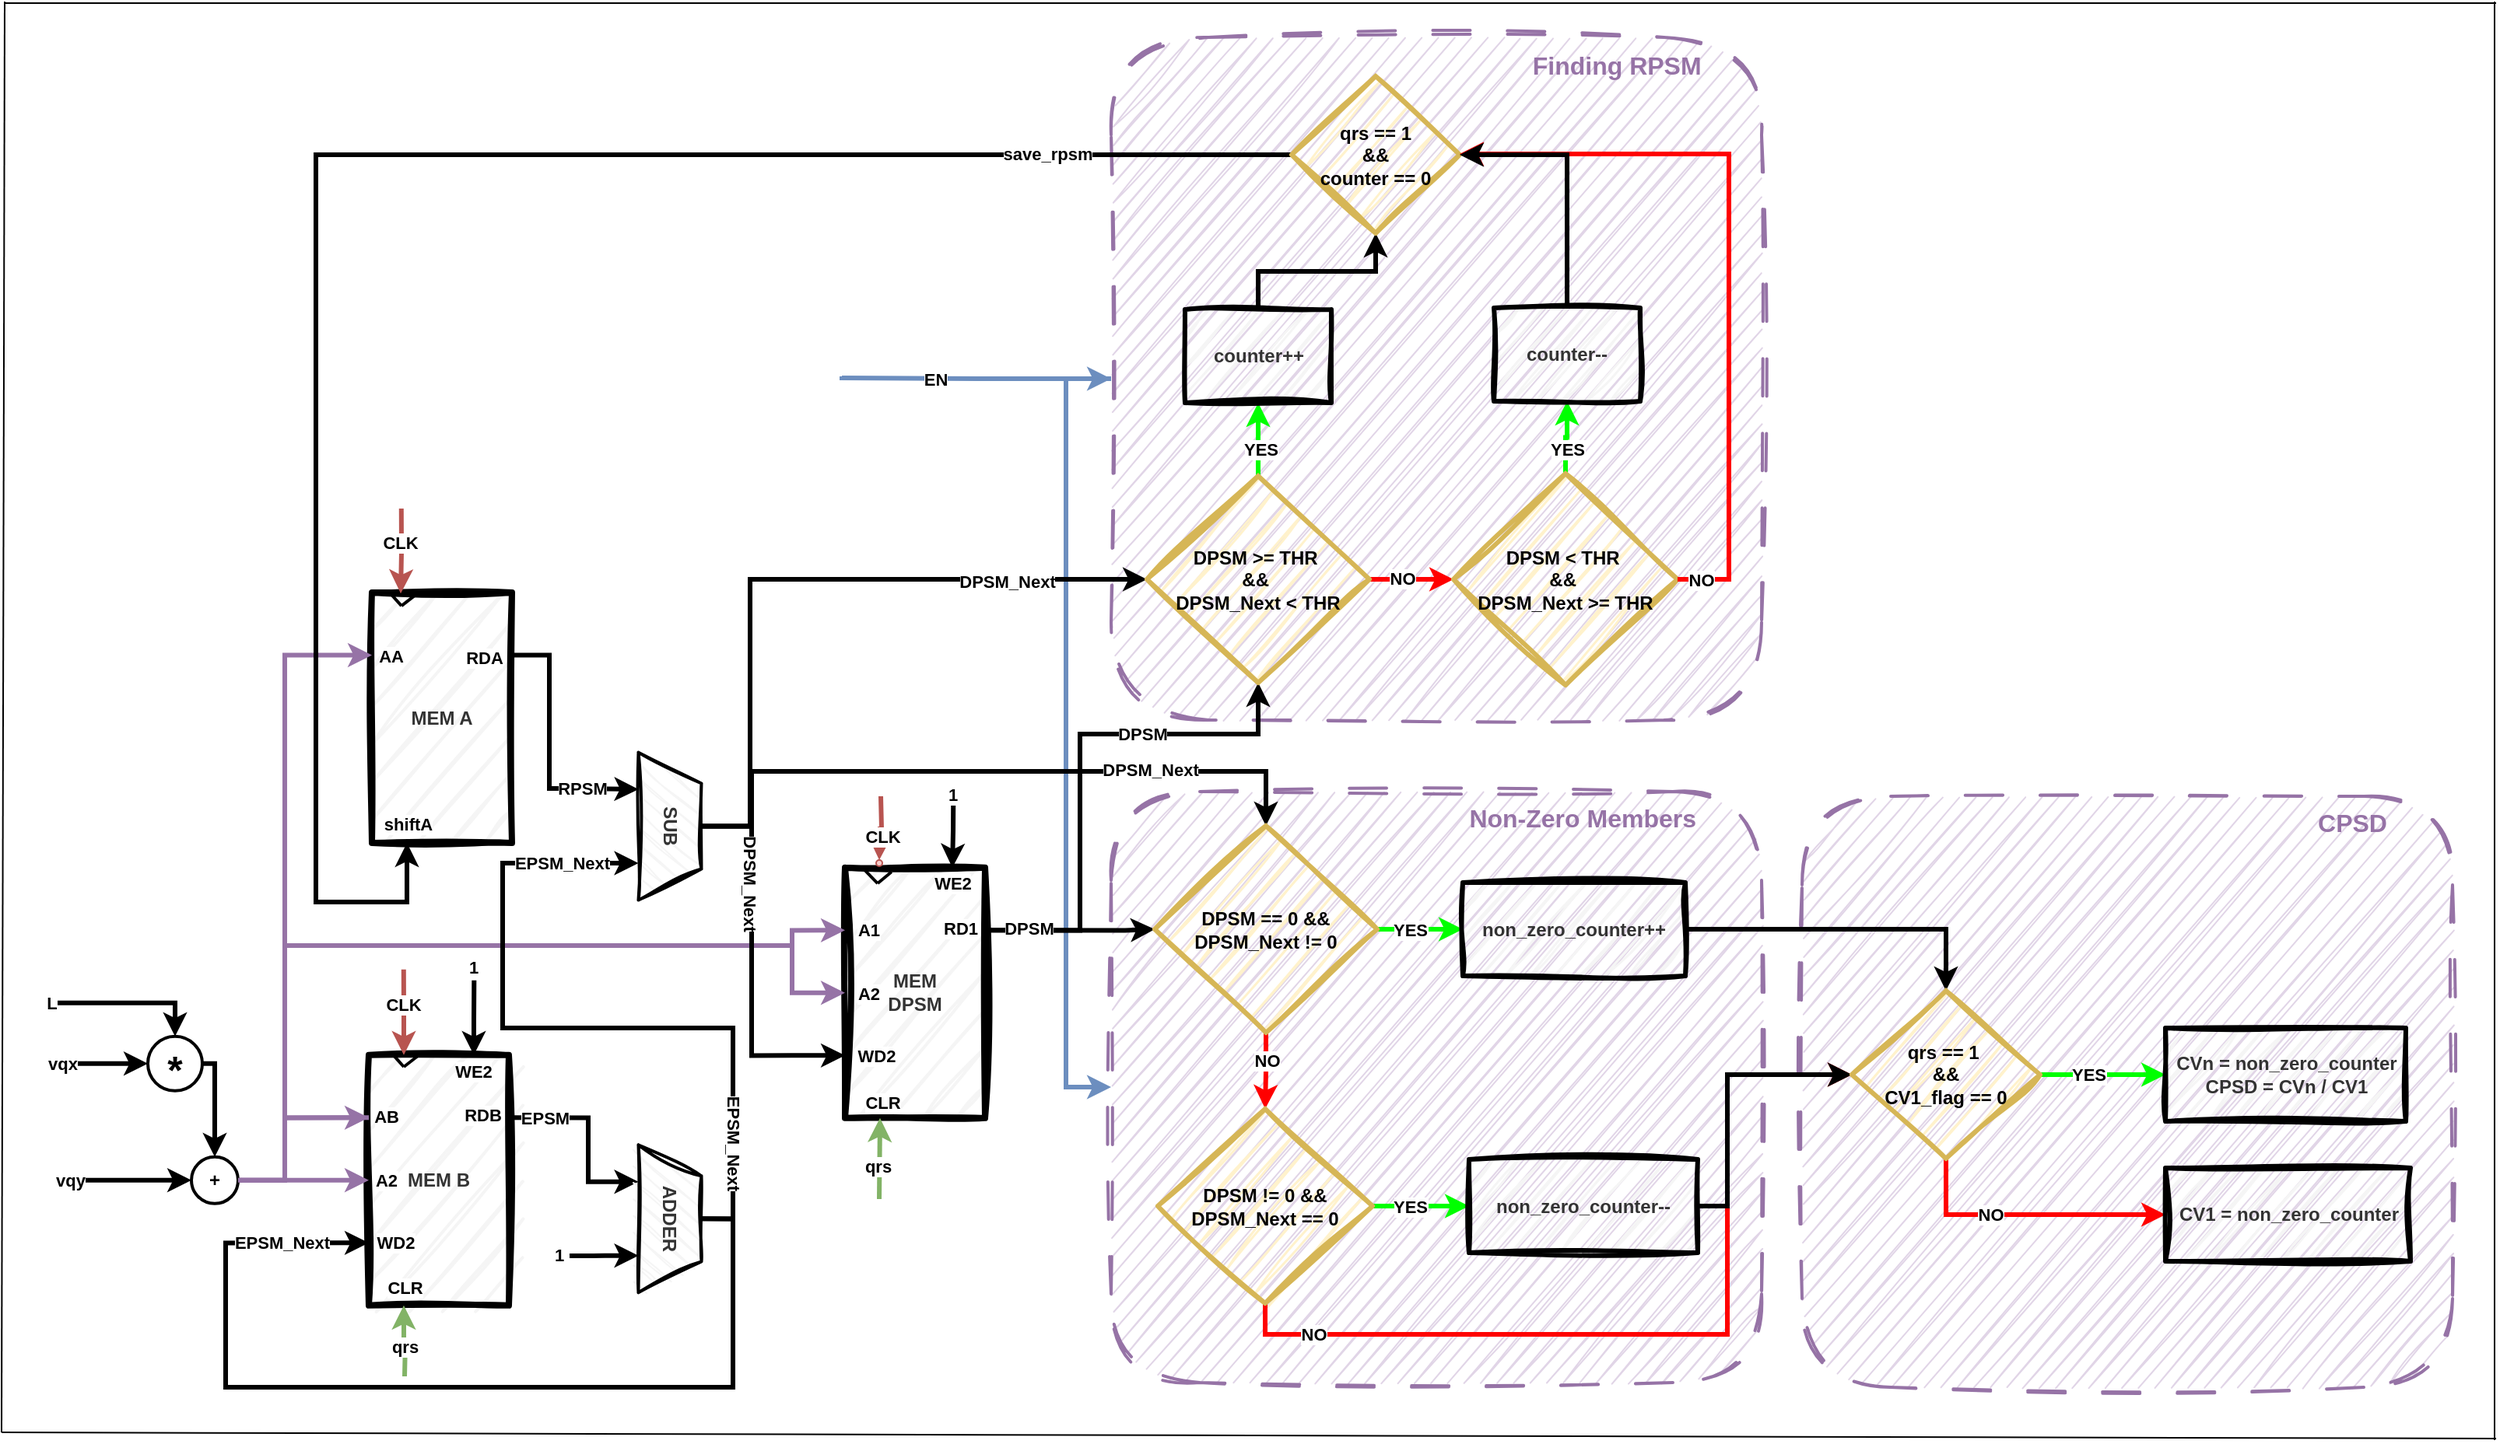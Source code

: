 <mxfile version="26.1.1">
  <diagram name="Page-1" id="HUgJUxmIHuhw8lg45Epz">
    <mxGraphModel dx="1500" dy="1623" grid="1" gridSize="1" guides="1" tooltips="1" connect="1" arrows="1" fold="1" page="1" pageScale="1" pageWidth="1169" pageHeight="827" math="0" shadow="0">
      <root>
        <mxCell id="0" />
        <mxCell id="1" parent="0" />
        <mxCell id="u_ieO7Wg_MX47zzqjNyd-105" value="&lt;b&gt;MEM&lt;/b&gt;&lt;div&gt;&lt;b&gt;DPSM&lt;/b&gt;&lt;/div&gt;" style="rounded=0;whiteSpace=wrap;html=1;fillColor=#f5f5f5;fontColor=#333333;strokeColor=#000000;sketch=1;curveFitting=1;jiggle=2;strokeWidth=4;" parent="1" vertex="1">
          <mxGeometry x="575" y="-221.09" width="90" height="161" as="geometry" />
        </mxCell>
        <mxCell id="fypPTlqZ2A_tWLVhOAhW-58" style="edgeStyle=orthogonalEdgeStyle;rounded=0;orthogonalLoop=1;jettySize=auto;html=1;exitX=0;exitY=0.5;exitDx=0;exitDy=0;entryX=0;entryY=0.5;entryDx=0;entryDy=0;fillColor=#dae8fc;strokeColor=#6c8ebf;strokeWidth=3;" parent="1" source="fypPTlqZ2A_tWLVhOAhW-51" target="fypPTlqZ2A_tWLVhOAhW-38" edge="1">
          <mxGeometry relative="1" as="geometry">
            <Array as="points">
              <mxPoint x="717" y="-535" />
              <mxPoint x="717" y="-80" />
            </Array>
          </mxGeometry>
        </mxCell>
        <mxCell id="fypPTlqZ2A_tWLVhOAhW-59" style="edgeStyle=orthogonalEdgeStyle;rounded=0;orthogonalLoop=1;jettySize=auto;html=1;exitX=0;exitY=0.5;exitDx=0;exitDy=0;strokeWidth=3;fillColor=#dae8fc;strokeColor=#6c8ebf;endArrow=none;startFill=1;startArrow=classic;" parent="1" source="fypPTlqZ2A_tWLVhOAhW-51" edge="1">
          <mxGeometry relative="1" as="geometry">
            <mxPoint x="573" y="-537" as="targetPoint" />
            <Array as="points">
              <mxPoint x="660" y="-535" />
              <mxPoint x="573" y="-536" />
            </Array>
          </mxGeometry>
        </mxCell>
        <mxCell id="fypPTlqZ2A_tWLVhOAhW-60" value="&lt;b&gt;EN&lt;/b&gt;" style="edgeLabel;html=1;align=center;verticalAlign=middle;resizable=0;points=[];" parent="fypPTlqZ2A_tWLVhOAhW-59" vertex="1" connectable="0">
          <mxGeometry x="0.297" relative="1" as="geometry">
            <mxPoint as="offset" />
          </mxGeometry>
        </mxCell>
        <mxCell id="fypPTlqZ2A_tWLVhOAhW-51" value="&lt;b&gt;&lt;font style=&quot;color: rgb(150, 115, 166);&quot;&gt;&lt;font style=&quot;font-size: 16px;&quot;&gt;Finding RPSM&lt;/font&gt;&amp;nbsp; &amp;nbsp; &amp;nbsp; &amp;nbsp; &amp;nbsp; &amp;nbsp;&lt;/font&gt;&lt;/b&gt;&lt;div&gt;&lt;b&gt;&lt;font style=&quot;color: rgb(150, 115, 166);&quot;&gt;&lt;br&gt;&lt;/font&gt;&lt;/b&gt;&lt;/div&gt;&lt;div&gt;&lt;b&gt;&lt;font style=&quot;color: rgb(150, 115, 166);&quot;&gt;&lt;br&gt;&lt;/font&gt;&lt;/b&gt;&lt;/div&gt;&lt;div&gt;&lt;b&gt;&lt;font style=&quot;color: rgb(150, 115, 166);&quot;&gt;&lt;br&gt;&lt;/font&gt;&lt;/b&gt;&lt;/div&gt;&lt;div&gt;&lt;b&gt;&lt;font style=&quot;color: rgb(150, 115, 166);&quot;&gt;&lt;br&gt;&lt;/font&gt;&lt;/b&gt;&lt;/div&gt;&lt;div&gt;&lt;b&gt;&lt;font style=&quot;color: rgb(150, 115, 166);&quot;&gt;&lt;br&gt;&lt;/font&gt;&lt;/b&gt;&lt;/div&gt;&lt;div&gt;&lt;b&gt;&lt;font style=&quot;color: rgb(150, 115, 166);&quot;&gt;&lt;br&gt;&lt;/font&gt;&lt;/b&gt;&lt;/div&gt;&lt;div&gt;&lt;b&gt;&lt;font style=&quot;color: rgb(150, 115, 166);&quot;&gt;&lt;br&gt;&lt;/font&gt;&lt;/b&gt;&lt;/div&gt;&lt;div&gt;&lt;b&gt;&lt;font style=&quot;color: rgb(150, 115, 166);&quot;&gt;&lt;br&gt;&lt;/font&gt;&lt;/b&gt;&lt;/div&gt;&lt;div&gt;&lt;b&gt;&lt;font style=&quot;color: rgb(150, 115, 166);&quot;&gt;&lt;br&gt;&lt;/font&gt;&lt;/b&gt;&lt;/div&gt;&lt;div&gt;&lt;b&gt;&lt;font style=&quot;color: rgb(150, 115, 166);&quot;&gt;&lt;br&gt;&lt;/font&gt;&lt;/b&gt;&lt;/div&gt;&lt;div&gt;&lt;b&gt;&lt;font style=&quot;color: rgb(150, 115, 166);&quot;&gt;&lt;br&gt;&lt;/font&gt;&lt;/b&gt;&lt;/div&gt;&lt;div&gt;&lt;b&gt;&lt;font style=&quot;color: rgb(150, 115, 166);&quot;&gt;&lt;br&gt;&lt;/font&gt;&lt;/b&gt;&lt;/div&gt;&lt;div&gt;&lt;b&gt;&lt;font style=&quot;color: rgb(150, 115, 166);&quot;&gt;&lt;br&gt;&lt;/font&gt;&lt;/b&gt;&lt;/div&gt;&lt;div&gt;&lt;b&gt;&lt;font style=&quot;color: rgb(150, 115, 166);&quot;&gt;&lt;br&gt;&lt;/font&gt;&lt;/b&gt;&lt;/div&gt;&lt;div&gt;&lt;b&gt;&lt;font style=&quot;color: rgb(150, 115, 166);&quot;&gt;&lt;br&gt;&lt;/font&gt;&lt;/b&gt;&lt;/div&gt;&lt;div&gt;&lt;b&gt;&lt;font style=&quot;color: rgb(150, 115, 166);&quot;&gt;&lt;br&gt;&lt;/font&gt;&lt;/b&gt;&lt;/div&gt;&lt;div&gt;&lt;b&gt;&lt;font style=&quot;color: rgb(150, 115, 166);&quot;&gt;&lt;br&gt;&lt;/font&gt;&lt;/b&gt;&lt;/div&gt;&lt;div&gt;&lt;b&gt;&lt;font style=&quot;color: rgb(150, 115, 166);&quot;&gt;&lt;br&gt;&lt;/font&gt;&lt;/b&gt;&lt;/div&gt;&lt;div&gt;&lt;b&gt;&lt;font style=&quot;color: rgb(150, 115, 166);&quot;&gt;&lt;br&gt;&lt;/font&gt;&lt;/b&gt;&lt;/div&gt;&lt;div&gt;&lt;b&gt;&lt;font style=&quot;color: rgb(150, 115, 166);&quot;&gt;&lt;br&gt;&lt;/font&gt;&lt;/b&gt;&lt;/div&gt;&lt;div&gt;&lt;b&gt;&lt;font style=&quot;color: rgb(150, 115, 166);&quot;&gt;&lt;br&gt;&lt;/font&gt;&lt;/b&gt;&lt;/div&gt;&lt;div&gt;&lt;b&gt;&lt;font style=&quot;color: rgb(150, 115, 166);&quot;&gt;&lt;br&gt;&lt;/font&gt;&lt;/b&gt;&lt;/div&gt;&lt;div&gt;&lt;b&gt;&lt;font style=&quot;color: rgb(150, 115, 166);&quot;&gt;&lt;br&gt;&lt;/font&gt;&lt;/b&gt;&lt;/div&gt;&lt;div&gt;&lt;b&gt;&lt;font style=&quot;color: rgb(150, 115, 166);&quot;&gt;&lt;br&gt;&lt;/font&gt;&lt;/b&gt;&lt;/div&gt;&lt;div&gt;&lt;b&gt;&lt;font style=&quot;color: rgb(150, 115, 166);&quot;&gt;&lt;br&gt;&lt;/font&gt;&lt;/b&gt;&lt;/div&gt;&lt;div&gt;&lt;b&gt;&lt;font style=&quot;color: rgb(150, 115, 166);&quot;&gt;&lt;br&gt;&lt;/font&gt;&lt;/b&gt;&lt;/div&gt;&lt;div&gt;&lt;b&gt;&lt;font style=&quot;color: rgb(150, 115, 166);&quot;&gt;&lt;br&gt;&lt;/font&gt;&lt;/b&gt;&lt;/div&gt;&lt;div&gt;&lt;b&gt;&lt;br&gt;&lt;/b&gt;&lt;/div&gt;" style="rounded=1;whiteSpace=wrap;html=1;fillColor=#e1d5e7;strokeColor=#9673a6;dashed=1;dashPattern=12 12;sketch=1;curveFitting=1;jiggle=2;strokeWidth=2;align=right;" parent="1" vertex="1">
          <mxGeometry x="746" y="-755" width="418" height="439" as="geometry" />
        </mxCell>
        <mxCell id="fypPTlqZ2A_tWLVhOAhW-38" value="&lt;b&gt;&lt;font style=&quot;font-size: 16px; color: rgb(150, 115, 166);&quot;&gt;Non-Zero Members&amp;nbsp; &amp;nbsp; &amp;nbsp; &amp;nbsp; &amp;nbsp;&lt;/font&gt;&lt;/b&gt;&lt;div&gt;&lt;b&gt;&lt;font style=&quot;font-size: 16px; color: rgb(150, 115, 166);&quot;&gt;&lt;br&gt;&lt;/font&gt;&lt;/b&gt;&lt;/div&gt;&lt;div&gt;&lt;b&gt;&lt;font style=&quot;font-size: 16px; color: rgb(150, 115, 166);&quot;&gt;&lt;br&gt;&lt;/font&gt;&lt;/b&gt;&lt;/div&gt;&lt;div&gt;&lt;b&gt;&lt;font style=&quot;font-size: 16px; color: rgb(150, 115, 166);&quot;&gt;&lt;br&gt;&lt;/font&gt;&lt;/b&gt;&lt;/div&gt;&lt;div&gt;&lt;b&gt;&lt;font style=&quot;font-size: 16px; color: rgb(150, 115, 166);&quot;&gt;&lt;br&gt;&lt;/font&gt;&lt;/b&gt;&lt;/div&gt;&lt;div&gt;&lt;b&gt;&lt;font style=&quot;font-size: 16px; color: rgb(150, 115, 166);&quot;&gt;&lt;br&gt;&lt;/font&gt;&lt;/b&gt;&lt;/div&gt;&lt;div&gt;&lt;b&gt;&lt;font style=&quot;font-size: 16px; color: rgb(150, 115, 166);&quot;&gt;&lt;br&gt;&lt;/font&gt;&lt;/b&gt;&lt;/div&gt;&lt;div&gt;&lt;b&gt;&lt;font style=&quot;font-size: 16px; color: rgb(150, 115, 166);&quot;&gt;&lt;br&gt;&lt;/font&gt;&lt;/b&gt;&lt;/div&gt;&lt;div&gt;&lt;b&gt;&lt;font style=&quot;font-size: 16px; color: rgb(150, 115, 166);&quot;&gt;&lt;br&gt;&lt;/font&gt;&lt;/b&gt;&lt;/div&gt;&lt;div&gt;&lt;b&gt;&lt;font style=&quot;font-size: 16px; color: rgb(150, 115, 166);&quot;&gt;&lt;br&gt;&lt;/font&gt;&lt;/b&gt;&lt;/div&gt;&lt;div&gt;&lt;b&gt;&lt;font style=&quot;font-size: 16px; color: rgb(150, 115, 166);&quot;&gt;&lt;br&gt;&lt;/font&gt;&lt;/b&gt;&lt;/div&gt;&lt;div&gt;&lt;b&gt;&lt;font style=&quot;font-size: 16px; color: rgb(150, 115, 166);&quot;&gt;&lt;br&gt;&lt;/font&gt;&lt;/b&gt;&lt;/div&gt;&lt;div&gt;&lt;b&gt;&lt;font style=&quot;font-size: 16px; color: rgb(150, 115, 166);&quot;&gt;&lt;br&gt;&lt;/font&gt;&lt;/b&gt;&lt;/div&gt;&lt;div&gt;&lt;b&gt;&lt;font style=&quot;font-size: 16px; color: rgb(150, 115, 166);&quot;&gt;&lt;br&gt;&lt;/font&gt;&lt;/b&gt;&lt;/div&gt;&lt;div&gt;&lt;b&gt;&lt;font style=&quot;font-size: 16px; color: rgb(150, 115, 166);&quot;&gt;&lt;br&gt;&lt;/font&gt;&lt;/b&gt;&lt;/div&gt;&lt;div&gt;&lt;b&gt;&lt;font style=&quot;font-size: 16px; color: rgb(150, 115, 166);&quot;&gt;&lt;br&gt;&lt;/font&gt;&lt;/b&gt;&lt;/div&gt;&lt;div&gt;&lt;b&gt;&lt;font style=&quot;font-size: 16px; color: rgb(150, 115, 166);&quot;&gt;&lt;br&gt;&lt;/font&gt;&lt;/b&gt;&lt;/div&gt;&lt;div&gt;&lt;b&gt;&lt;font style=&quot;font-size: 16px; color: rgb(150, 115, 166);&quot;&gt;&lt;br&gt;&lt;/font&gt;&lt;/b&gt;&lt;/div&gt;&lt;div&gt;&lt;b&gt;&lt;font style=&quot;font-size: 16px; color: rgb(150, 115, 166);&quot;&gt;&lt;br&gt;&lt;/font&gt;&lt;/b&gt;&lt;/div&gt;" style="rounded=1;whiteSpace=wrap;html=1;fillColor=#e1d5e7;strokeColor=#9673a6;dashed=1;dashPattern=12 12;sketch=1;curveFitting=1;jiggle=2;strokeWidth=2;align=right;" parent="1" vertex="1">
          <mxGeometry x="746" y="-270" width="418" height="380" as="geometry" />
        </mxCell>
        <mxCell id="fypPTlqZ2A_tWLVhOAhW-39" value="&lt;font style=&quot;font-size: 16px; color: rgb(150, 115, 166);&quot;&gt;&lt;b&gt;CPSD&amp;nbsp; &amp;nbsp; &amp;nbsp; &amp;nbsp; &amp;nbsp;&lt;/b&gt;&lt;/font&gt;&lt;div&gt;&lt;font style=&quot;font-size: 16px; color: rgb(150, 115, 166);&quot;&gt;&lt;b&gt;&lt;br&gt;&lt;/b&gt;&lt;/font&gt;&lt;/div&gt;&lt;div&gt;&lt;font style=&quot;font-size: 16px; color: rgb(150, 115, 166);&quot;&gt;&lt;b&gt;&lt;br&gt;&lt;/b&gt;&lt;/font&gt;&lt;/div&gt;&lt;div&gt;&lt;font style=&quot;font-size: 16px; color: rgb(150, 115, 166);&quot;&gt;&lt;b&gt;&lt;br&gt;&lt;/b&gt;&lt;/font&gt;&lt;/div&gt;&lt;div&gt;&lt;font style=&quot;font-size: 16px; color: rgb(150, 115, 166);&quot;&gt;&lt;b&gt;&lt;br&gt;&lt;/b&gt;&lt;/font&gt;&lt;/div&gt;&lt;div&gt;&lt;font style=&quot;font-size: 16px; color: rgb(150, 115, 166);&quot;&gt;&lt;b&gt;&lt;br&gt;&lt;/b&gt;&lt;/font&gt;&lt;/div&gt;&lt;div&gt;&lt;font style=&quot;font-size: 16px; color: rgb(150, 115, 166);&quot;&gt;&lt;b&gt;&lt;br&gt;&lt;/b&gt;&lt;/font&gt;&lt;/div&gt;&lt;div&gt;&lt;font style=&quot;font-size: 16px; color: rgb(150, 115, 166);&quot;&gt;&lt;b&gt;&lt;br&gt;&lt;/b&gt;&lt;/font&gt;&lt;/div&gt;&lt;div&gt;&lt;font style=&quot;font-size: 16px; color: rgb(150, 115, 166);&quot;&gt;&lt;b&gt;&lt;br&gt;&lt;/b&gt;&lt;/font&gt;&lt;/div&gt;&lt;div&gt;&lt;font style=&quot;font-size: 16px; color: rgb(150, 115, 166);&quot;&gt;&lt;b&gt;&lt;br&gt;&lt;/b&gt;&lt;/font&gt;&lt;/div&gt;&lt;div&gt;&lt;font style=&quot;font-size: 16px; color: rgb(150, 115, 166);&quot;&gt;&lt;b&gt;&lt;br&gt;&lt;/b&gt;&lt;/font&gt;&lt;/div&gt;&lt;div&gt;&lt;font style=&quot;font-size: 16px; color: rgb(150, 115, 166);&quot;&gt;&lt;b&gt;&lt;br&gt;&lt;/b&gt;&lt;/font&gt;&lt;/div&gt;&lt;div&gt;&lt;font style=&quot;font-size: 16px; color: rgb(150, 115, 166);&quot;&gt;&lt;b&gt;&lt;br&gt;&lt;/b&gt;&lt;/font&gt;&lt;/div&gt;&lt;div&gt;&lt;font style=&quot;font-size: 16px; color: rgb(150, 115, 166);&quot;&gt;&lt;b&gt;&lt;br&gt;&lt;/b&gt;&lt;/font&gt;&lt;/div&gt;&lt;div&gt;&lt;font style=&quot;font-size: 16px; color: rgb(150, 115, 166);&quot;&gt;&lt;b&gt;&lt;br&gt;&lt;/b&gt;&lt;/font&gt;&lt;/div&gt;&lt;div&gt;&lt;font style=&quot;font-size: 16px; color: rgb(150, 115, 166);&quot;&gt;&lt;b&gt;&lt;br&gt;&lt;/b&gt;&lt;/font&gt;&lt;/div&gt;&lt;div&gt;&lt;font style=&quot;font-size: 16px; color: rgb(150, 115, 166);&quot;&gt;&lt;b&gt;&lt;br&gt;&lt;/b&gt;&lt;/font&gt;&lt;/div&gt;&lt;div&gt;&lt;font style=&quot;font-size: 16px; color: rgb(150, 115, 166);&quot;&gt;&lt;b&gt;&lt;br&gt;&lt;/b&gt;&lt;/font&gt;&lt;/div&gt;&lt;div&gt;&lt;font style=&quot;font-size: 16px; color: rgb(150, 115, 166);&quot;&gt;&lt;b&gt;&lt;br&gt;&lt;/b&gt;&lt;/font&gt;&lt;/div&gt;" style="rounded=1;whiteSpace=wrap;html=1;fillColor=#e1d5e7;strokeColor=#9673a6;dashed=1;dashPattern=12 12;sketch=1;curveFitting=1;jiggle=2;strokeWidth=2;align=right;" parent="1" vertex="1">
          <mxGeometry x="1190" y="-267" width="418" height="380" as="geometry" />
        </mxCell>
        <mxCell id="fypPTlqZ2A_tWLVhOAhW-63" style="edgeStyle=orthogonalEdgeStyle;rounded=0;orthogonalLoop=1;jettySize=auto;html=1;exitX=1;exitY=0.25;exitDx=0;exitDy=0;entryX=0.5;entryY=1;entryDx=0;entryDy=0;strokeWidth=3;" parent="1" source="u_ieO7Wg_MX47zzqjNyd-105" target="fypPTlqZ2A_tWLVhOAhW-40" edge="1">
          <mxGeometry relative="1" as="geometry">
            <Array as="points">
              <mxPoint x="726" y="-181" />
              <mxPoint x="726" y="-307" />
              <mxPoint x="841" y="-307" />
            </Array>
          </mxGeometry>
        </mxCell>
        <mxCell id="fypPTlqZ2A_tWLVhOAhW-64" value="&lt;b&gt;DPSM&lt;/b&gt;" style="edgeLabel;html=1;align=center;verticalAlign=middle;resizable=0;points=[];" parent="fypPTlqZ2A_tWLVhOAhW-63" vertex="1" connectable="0">
          <mxGeometry x="0.356" relative="1" as="geometry">
            <mxPoint as="offset" />
          </mxGeometry>
        </mxCell>
        <mxCell id="fypPTlqZ2A_tWLVhOAhW-65" style="edgeStyle=orthogonalEdgeStyle;rounded=0;orthogonalLoop=1;jettySize=auto;html=1;exitX=0.25;exitY=1;exitDx=0;exitDy=0;fillColor=#d5e8d4;strokeColor=#82b366;strokeWidth=3;endArrow=none;startFill=1;startArrow=classic;" parent="1" source="u_ieO7Wg_MX47zzqjNyd-105" edge="1">
          <mxGeometry relative="1" as="geometry">
            <mxPoint x="597" y="-8" as="targetPoint" />
          </mxGeometry>
        </mxCell>
        <mxCell id="fypPTlqZ2A_tWLVhOAhW-66" value="&lt;b&gt;qrs&lt;/b&gt;" style="edgeLabel;html=1;align=center;verticalAlign=middle;resizable=0;points=[];" parent="fypPTlqZ2A_tWLVhOAhW-65" vertex="1" connectable="0">
          <mxGeometry x="0.198" y="-1" relative="1" as="geometry">
            <mxPoint as="offset" />
          </mxGeometry>
        </mxCell>
        <mxCell id="fypPTlqZ2A_tWLVhOAhW-67" value="&lt;b&gt;CLR&lt;/b&gt;" style="edgeLabel;html=1;align=center;verticalAlign=middle;resizable=0;points=[];" parent="fypPTlqZ2A_tWLVhOAhW-65" vertex="1" connectable="0">
          <mxGeometry x="-0.293" y="1" relative="1" as="geometry">
            <mxPoint y="-29" as="offset" />
          </mxGeometry>
        </mxCell>
        <mxCell id="u_ieO7Wg_MX47zzqjNyd-71" value="&lt;b&gt;MEM A&lt;/b&gt;" style="rounded=0;whiteSpace=wrap;html=1;fillColor=#f5f5f5;fontColor=#333333;strokeColor=#000000;sketch=1;curveFitting=1;jiggle=2;strokeWidth=4;" parent="1" vertex="1">
          <mxGeometry x="271.0" y="-398" width="90" height="161" as="geometry" />
        </mxCell>
        <mxCell id="u_ieO7Wg_MX47zzqjNyd-120" style="edgeStyle=orthogonalEdgeStyle;rounded=0;orthogonalLoop=1;jettySize=auto;html=1;exitX=1;exitY=0.25;exitDx=0;exitDy=0;strokeWidth=3;entryX=0;entryY=0.5;entryDx=0;entryDy=0;" parent="1" source="u_ieO7Wg_MX47zzqjNyd-105" target="fypPTlqZ2A_tWLVhOAhW-7" edge="1">
          <mxGeometry relative="1" as="geometry">
            <mxPoint x="755" y="-130.59" as="targetPoint" />
            <Array as="points">
              <mxPoint x="755" y="-181.09" />
            </Array>
          </mxGeometry>
        </mxCell>
        <mxCell id="u_ieO7Wg_MX47zzqjNyd-121" value="&lt;b&gt;RD1&lt;/b&gt;" style="edgeLabel;html=1;align=center;verticalAlign=middle;resizable=0;points=[];" parent="u_ieO7Wg_MX47zzqjNyd-120" vertex="1" connectable="0">
          <mxGeometry x="-0.309" y="2" relative="1" as="geometry">
            <mxPoint x="-54" y="1" as="offset" />
          </mxGeometry>
        </mxCell>
        <mxCell id="fypPTlqZ2A_tWLVhOAhW-8" value="&lt;b&gt;DPSM&lt;/b&gt;" style="edgeLabel;html=1;align=center;verticalAlign=middle;resizable=0;points=[];" parent="u_ieO7Wg_MX47zzqjNyd-120" vertex="1" connectable="0">
          <mxGeometry x="-0.544" relative="1" as="geometry">
            <mxPoint x="3" y="-1" as="offset" />
          </mxGeometry>
        </mxCell>
        <mxCell id="u_ieO7Wg_MX47zzqjNyd-38" value="&lt;b&gt;MEM B&lt;/b&gt;" style="rounded=0;whiteSpace=wrap;html=1;fillColor=#f5f5f5;fontColor=#333333;strokeColor=#000000;sketch=1;curveFitting=1;jiggle=2;strokeWidth=4;" parent="1" vertex="1">
          <mxGeometry x="268.99" y="-100.59" width="90" height="161" as="geometry" />
        </mxCell>
        <mxCell id="u_ieO7Wg_MX47zzqjNyd-39" style="edgeStyle=orthogonalEdgeStyle;rounded=0;orthogonalLoop=1;jettySize=auto;html=1;strokeWidth=3;endArrow=none;startFill=1;startArrow=classic;exitX=0.25;exitY=1;exitDx=0;exitDy=0;fillColor=#d5e8d4;strokeColor=#82b366;" parent="1" source="u_ieO7Wg_MX47zzqjNyd-38" edge="1">
          <mxGeometry relative="1" as="geometry">
            <mxPoint x="292" y="106" as="targetPoint" />
            <mxPoint x="293" y="75.91" as="sourcePoint" />
          </mxGeometry>
        </mxCell>
        <mxCell id="u_ieO7Wg_MX47zzqjNyd-40" value="&lt;b&gt;CLR&lt;/b&gt;" style="edgeLabel;html=1;align=center;verticalAlign=middle;resizable=0;points=[];" parent="u_ieO7Wg_MX47zzqjNyd-39" vertex="1" connectable="0">
          <mxGeometry x="0.508" y="1" relative="1" as="geometry">
            <mxPoint x="-2" y="-46" as="offset" />
          </mxGeometry>
        </mxCell>
        <mxCell id="fypPTlqZ2A_tWLVhOAhW-3" value="&lt;b&gt;qrs&lt;/b&gt;" style="edgeLabel;html=1;align=center;verticalAlign=middle;resizable=0;points=[];" parent="u_ieO7Wg_MX47zzqjNyd-39" vertex="1" connectable="0">
          <mxGeometry x="0.376" relative="1" as="geometry">
            <mxPoint x="-1" y="-5" as="offset" />
          </mxGeometry>
        </mxCell>
        <mxCell id="u_ieO7Wg_MX47zzqjNyd-41" style="edgeStyle=orthogonalEdgeStyle;rounded=0;orthogonalLoop=1;jettySize=auto;html=1;exitX=0;exitY=0.5;exitDx=0;exitDy=0;strokeWidth=3;endArrow=none;startFill=1;startArrow=classic;fillColor=#e1d5e7;strokeColor=#9673a6;" parent="1" source="u_ieO7Wg_MX47zzqjNyd-38" edge="1">
          <mxGeometry relative="1" as="geometry">
            <mxPoint x="213.99" y="-60.59" as="targetPoint" />
            <Array as="points">
              <mxPoint x="215" y="-20.09" />
              <mxPoint x="215" y="-61.09" />
            </Array>
          </mxGeometry>
        </mxCell>
        <mxCell id="u_ieO7Wg_MX47zzqjNyd-42" value="&lt;b&gt;A2&lt;/b&gt;" style="edgeLabel;html=1;align=center;verticalAlign=middle;resizable=0;points=[];" parent="u_ieO7Wg_MX47zzqjNyd-41" vertex="1" connectable="0">
          <mxGeometry x="0.283" relative="1" as="geometry">
            <mxPoint x="65" y="7" as="offset" />
          </mxGeometry>
        </mxCell>
        <mxCell id="u_ieO7Wg_MX47zzqjNyd-43" style="edgeStyle=orthogonalEdgeStyle;rounded=0;orthogonalLoop=1;jettySize=auto;html=1;exitX=0.25;exitY=0;exitDx=0;exitDy=0;strokeWidth=3;endArrow=none;startFill=1;startArrow=classic;fillColor=#f8cecc;strokeColor=#b85450;" parent="1" source="u_ieO7Wg_MX47zzqjNyd-38" edge="1">
          <mxGeometry relative="1" as="geometry">
            <mxPoint x="291.39" y="-155.59" as="targetPoint" />
          </mxGeometry>
        </mxCell>
        <mxCell id="u_ieO7Wg_MX47zzqjNyd-44" value="&lt;b&gt;CLK&lt;/b&gt;" style="edgeLabel;html=1;align=center;verticalAlign=middle;resizable=0;points=[];" parent="u_ieO7Wg_MX47zzqjNyd-43" vertex="1" connectable="0">
          <mxGeometry x="0.414" y="1" relative="1" as="geometry">
            <mxPoint y="6" as="offset" />
          </mxGeometry>
        </mxCell>
        <mxCell id="u_ieO7Wg_MX47zzqjNyd-45" style="edgeStyle=orthogonalEdgeStyle;rounded=0;orthogonalLoop=1;jettySize=auto;html=1;exitX=0.75;exitY=0;exitDx=0;exitDy=0;strokeWidth=3;endArrow=none;startFill=1;startArrow=classic;" parent="1" source="u_ieO7Wg_MX47zzqjNyd-38" edge="1">
          <mxGeometry relative="1" as="geometry">
            <mxPoint x="336.657" y="-148.59" as="targetPoint" />
          </mxGeometry>
        </mxCell>
        <mxCell id="u_ieO7Wg_MX47zzqjNyd-46" value="&lt;b&gt;WE2&lt;/b&gt;" style="edgeLabel;html=1;align=center;verticalAlign=middle;resizable=0;points=[];" parent="u_ieO7Wg_MX47zzqjNyd-45" vertex="1" connectable="0">
          <mxGeometry x="0.262" y="1" relative="1" as="geometry">
            <mxPoint y="40" as="offset" />
          </mxGeometry>
        </mxCell>
        <mxCell id="u_ieO7Wg_MX47zzqjNyd-47" value="&lt;b&gt;1&lt;/b&gt;" style="edgeLabel;html=1;align=center;verticalAlign=middle;resizable=0;points=[];" parent="u_ieO7Wg_MX47zzqjNyd-45" vertex="1" connectable="0">
          <mxGeometry x="0.503" relative="1" as="geometry">
            <mxPoint x="-1" y="-21" as="offset" />
          </mxGeometry>
        </mxCell>
        <mxCell id="u_ieO7Wg_MX47zzqjNyd-48" style="edgeStyle=orthogonalEdgeStyle;rounded=0;orthogonalLoop=1;jettySize=auto;html=1;exitX=1;exitY=0.25;exitDx=0;exitDy=0;strokeWidth=3;entryX=0.25;entryY=1;entryDx=0;entryDy=0;" parent="1" source="u_ieO7Wg_MX47zzqjNyd-38" target="u_ieO7Wg_MX47zzqjNyd-56" edge="1">
          <mxGeometry relative="1" as="geometry">
            <mxPoint x="404.99" y="-60.59" as="targetPoint" />
            <Array as="points">
              <mxPoint x="410" y="-60" />
              <mxPoint x="410" y="-19" />
            </Array>
          </mxGeometry>
        </mxCell>
        <mxCell id="u_ieO7Wg_MX47zzqjNyd-49" value="&lt;b&gt;RDB&lt;/b&gt;" style="edgeLabel;html=1;align=center;verticalAlign=middle;resizable=0;points=[];" parent="u_ieO7Wg_MX47zzqjNyd-48" vertex="1" connectable="0">
          <mxGeometry x="-0.326" y="1" relative="1" as="geometry">
            <mxPoint x="-59" y="-1" as="offset" />
          </mxGeometry>
        </mxCell>
        <mxCell id="fypPTlqZ2A_tWLVhOAhW-2" value="&lt;b&gt;EPSM&lt;/b&gt;" style="edgeLabel;html=1;align=center;verticalAlign=middle;resizable=0;points=[];" parent="u_ieO7Wg_MX47zzqjNyd-48" vertex="1" connectable="0">
          <mxGeometry x="-0.608" relative="1" as="geometry">
            <mxPoint x="-2" as="offset" />
          </mxGeometry>
        </mxCell>
        <mxCell id="u_ieO7Wg_MX47zzqjNyd-50" style="edgeStyle=orthogonalEdgeStyle;rounded=0;orthogonalLoop=1;jettySize=auto;html=1;exitX=0;exitY=0.25;exitDx=0;exitDy=0;strokeWidth=3;endArrow=none;startFill=1;startArrow=classic;entryX=1;entryY=0.5;entryDx=0;entryDy=0;fillColor=#e1d5e7;strokeColor=#9673a6;" parent="1" source="u_ieO7Wg_MX47zzqjNyd-38" target="u_ieO7Wg_MX47zzqjNyd-63" edge="1">
          <mxGeometry relative="1" as="geometry">
            <mxPoint x="149.99" y="-59.59" as="targetPoint" />
            <Array as="points">
              <mxPoint x="215" y="-60.09" />
              <mxPoint x="215" y="-20.09" />
            </Array>
          </mxGeometry>
        </mxCell>
        <mxCell id="u_ieO7Wg_MX47zzqjNyd-51" value="&lt;b&gt;AB&lt;/b&gt;" style="edgeLabel;html=1;align=center;verticalAlign=middle;resizable=0;points=[];" parent="u_ieO7Wg_MX47zzqjNyd-50" vertex="1" connectable="0">
          <mxGeometry x="0.157" y="-1" relative="1" as="geometry">
            <mxPoint x="66" y="-19" as="offset" />
          </mxGeometry>
        </mxCell>
        <mxCell id="u_ieO7Wg_MX47zzqjNyd-52" style="edgeStyle=orthogonalEdgeStyle;rounded=0;orthogonalLoop=1;jettySize=auto;html=1;exitX=0.75;exitY=1;exitDx=0;exitDy=0;strokeWidth=3;endArrow=none;endFill=1;startArrow=classic;startFill=1;" parent="1" source="u_ieO7Wg_MX47zzqjNyd-56" edge="1">
          <mxGeometry relative="1" as="geometry">
            <mxPoint x="397.99" y="28.55" as="targetPoint" />
          </mxGeometry>
        </mxCell>
        <mxCell id="u_ieO7Wg_MX47zzqjNyd-53" value="&lt;b&gt;1&lt;/b&gt;" style="edgeLabel;html=1;align=center;verticalAlign=middle;resizable=0;points=[];" parent="u_ieO7Wg_MX47zzqjNyd-52" vertex="1" connectable="0">
          <mxGeometry x="0.507" y="-2" relative="1" as="geometry">
            <mxPoint x="-18" y="1" as="offset" />
          </mxGeometry>
        </mxCell>
        <mxCell id="u_ieO7Wg_MX47zzqjNyd-56" value="&lt;b&gt;ADDER&lt;/b&gt;" style="shape=trapezoid;perimeter=trapezoidPerimeter;whiteSpace=wrap;html=1;fixedSize=1;rotation=90;strokeWidth=2;fillColor=#f5f5f5;fontColor=#333333;strokeColor=#000000;sketch=1;curveFitting=1;jiggle=2;" parent="1" vertex="1">
          <mxGeometry x="414.99" y="-15.59" width="95" height="40.5" as="geometry" />
        </mxCell>
        <mxCell id="u_ieO7Wg_MX47zzqjNyd-57" style="edgeStyle=orthogonalEdgeStyle;rounded=0;orthogonalLoop=1;jettySize=auto;html=1;exitX=0;exitY=0.5;exitDx=0;exitDy=0;strokeWidth=3;endArrow=none;startFill=1;startArrow=classic;" parent="1" source="u_ieO7Wg_MX47zzqjNyd-62" edge="1">
          <mxGeometry relative="1" as="geometry">
            <mxPoint x="65" y="-96.09" as="targetPoint" />
            <mxPoint x="115.0" y="-96.34" as="sourcePoint" />
            <Array as="points">
              <mxPoint x="65" y="-95.09" />
              <mxPoint x="65" y="-96.09" />
            </Array>
          </mxGeometry>
        </mxCell>
        <mxCell id="u_ieO7Wg_MX47zzqjNyd-58" value="&lt;b&gt;vqx&lt;/b&gt;" style="edgeLabel;html=1;align=center;verticalAlign=middle;resizable=0;points=[];" parent="u_ieO7Wg_MX47zzqjNyd-57" vertex="1" connectable="0">
          <mxGeometry x="0.615" y="-1" relative="1" as="geometry">
            <mxPoint x="-4" y="1" as="offset" />
          </mxGeometry>
        </mxCell>
        <mxCell id="u_ieO7Wg_MX47zzqjNyd-59" style="edgeStyle=orthogonalEdgeStyle;rounded=0;orthogonalLoop=1;jettySize=auto;html=1;exitX=0.5;exitY=0;exitDx=0;exitDy=0;strokeWidth=3;endArrow=none;startFill=1;startArrow=classic;" parent="1" source="u_ieO7Wg_MX47zzqjNyd-62" edge="1">
          <mxGeometry relative="1" as="geometry">
            <mxPoint x="65" y="-134.09" as="targetPoint" />
            <Array as="points">
              <mxPoint x="145" y="-134.09" />
              <mxPoint x="65" y="-134.09" />
            </Array>
          </mxGeometry>
        </mxCell>
        <mxCell id="u_ieO7Wg_MX47zzqjNyd-60" value="&lt;b&gt;L&lt;/b&gt;" style="edgeLabel;html=1;align=center;verticalAlign=middle;resizable=0;points=[];" parent="u_ieO7Wg_MX47zzqjNyd-59" vertex="1" connectable="0">
          <mxGeometry x="0.187" y="1" relative="1" as="geometry">
            <mxPoint x="-41" y="-1" as="offset" />
          </mxGeometry>
        </mxCell>
        <mxCell id="u_ieO7Wg_MX47zzqjNyd-61" style="edgeStyle=orthogonalEdgeStyle;rounded=0;orthogonalLoop=1;jettySize=auto;html=1;exitX=1;exitY=0.5;exitDx=0;exitDy=0;strokeWidth=3;entryX=0.5;entryY=0;entryDx=0;entryDy=0;" parent="1" source="u_ieO7Wg_MX47zzqjNyd-62" target="u_ieO7Wg_MX47zzqjNyd-63" edge="1">
          <mxGeometry relative="1" as="geometry">
            <Array as="points">
              <mxPoint x="170" y="-95.09" />
            </Array>
          </mxGeometry>
        </mxCell>
        <mxCell id="u_ieO7Wg_MX47zzqjNyd-62" value="&lt;div&gt;&lt;b style=&quot;background-color: transparent; color: light-dark(rgb(0, 0, 0), rgb(255, 255, 255));&quot;&gt;&lt;font style=&quot;font-size: 25px;&quot;&gt;*&lt;/font&gt;&lt;/b&gt;&lt;/div&gt;" style="ellipse;whiteSpace=wrap;html=1;aspect=fixed;align=center;verticalAlign=top;strokeWidth=2;" parent="1" vertex="1">
          <mxGeometry x="126.99" y="-112.59" width="35" height="35" as="geometry" />
        </mxCell>
        <mxCell id="fypPTlqZ2A_tWLVhOAhW-29" style="edgeStyle=orthogonalEdgeStyle;rounded=0;orthogonalLoop=1;jettySize=auto;html=1;exitX=1;exitY=0.5;exitDx=0;exitDy=0;entryX=0;entryY=0.25;entryDx=0;entryDy=0;strokeWidth=3;fillColor=#e1d5e7;strokeColor=#9673a6;" parent="1" source="u_ieO7Wg_MX47zzqjNyd-63" target="u_ieO7Wg_MX47zzqjNyd-105" edge="1">
          <mxGeometry relative="1" as="geometry">
            <Array as="points">
              <mxPoint x="215" y="-20" />
              <mxPoint x="215" y="-171" />
              <mxPoint x="541" y="-171" />
              <mxPoint x="541" y="-181" />
            </Array>
          </mxGeometry>
        </mxCell>
        <mxCell id="fypPTlqZ2A_tWLVhOAhW-30" value="&lt;b&gt;A1&lt;/b&gt;" style="edgeLabel;html=1;align=center;verticalAlign=middle;resizable=0;points=[];" parent="fypPTlqZ2A_tWLVhOAhW-29" vertex="1" connectable="0">
          <mxGeometry x="0.951" y="1" relative="1" as="geometry">
            <mxPoint x="28" y="1" as="offset" />
          </mxGeometry>
        </mxCell>
        <mxCell id="u_ieO7Wg_MX47zzqjNyd-63" value="&lt;b&gt;+&lt;/b&gt;" style="ellipse;whiteSpace=wrap;html=1;aspect=fixed;strokeWidth=2;" parent="1" vertex="1">
          <mxGeometry x="155" y="-35.09" width="30" height="30" as="geometry" />
        </mxCell>
        <mxCell id="u_ieO7Wg_MX47zzqjNyd-64" style="edgeStyle=orthogonalEdgeStyle;rounded=0;orthogonalLoop=1;jettySize=auto;html=1;strokeWidth=3;endArrow=none;startFill=1;startArrow=classic;exitX=0;exitY=0.5;exitDx=0;exitDy=0;" parent="1" source="u_ieO7Wg_MX47zzqjNyd-63" edge="1">
          <mxGeometry relative="1" as="geometry">
            <mxPoint x="69" y="-20.09" as="targetPoint" />
            <mxPoint x="158.99" y="-30.59" as="sourcePoint" />
            <Array as="points">
              <mxPoint x="69" y="-20.09" />
            </Array>
          </mxGeometry>
        </mxCell>
        <mxCell id="u_ieO7Wg_MX47zzqjNyd-65" value="&lt;b&gt;vqy&lt;/b&gt;" style="edgeLabel;html=1;align=center;verticalAlign=middle;resizable=0;points=[];" parent="u_ieO7Wg_MX47zzqjNyd-64" vertex="1" connectable="0">
          <mxGeometry x="0.615" y="-1" relative="1" as="geometry">
            <mxPoint x="-9" y="1" as="offset" />
          </mxGeometry>
        </mxCell>
        <mxCell id="u_ieO7Wg_MX47zzqjNyd-81" style="edgeStyle=orthogonalEdgeStyle;rounded=0;orthogonalLoop=1;jettySize=auto;html=1;exitX=1;exitY=0.25;exitDx=0;exitDy=0;strokeWidth=3;entryX=0.25;entryY=1;entryDx=0;entryDy=0;" parent="1" source="u_ieO7Wg_MX47zzqjNyd-71" target="u_ieO7Wg_MX47zzqjNyd-113" edge="1">
          <mxGeometry relative="1" as="geometry">
            <mxPoint x="452.16" y="-315.59" as="targetPoint" />
            <Array as="points">
              <mxPoint x="385" y="-358" />
              <mxPoint x="385" y="-272" />
              <mxPoint x="396" y="-272" />
            </Array>
          </mxGeometry>
        </mxCell>
        <mxCell id="u_ieO7Wg_MX47zzqjNyd-82" value="&lt;b&gt;RDA&lt;/b&gt;" style="edgeLabel;html=1;align=center;verticalAlign=middle;resizable=0;points=[];" parent="u_ieO7Wg_MX47zzqjNyd-81" vertex="1" connectable="0">
          <mxGeometry x="-0.326" y="1" relative="1" as="geometry">
            <mxPoint x="-43" y="-31" as="offset" />
          </mxGeometry>
        </mxCell>
        <mxCell id="u_ieO7Wg_MX47zzqjNyd-202" value="&lt;b&gt;RPSM&lt;/b&gt;" style="edgeLabel;html=1;align=center;verticalAlign=middle;resizable=0;points=[];" parent="u_ieO7Wg_MX47zzqjNyd-81" vertex="1" connectable="0">
          <mxGeometry x="0.555" relative="1" as="geometry">
            <mxPoint as="offset" />
          </mxGeometry>
        </mxCell>
        <mxCell id="u_ieO7Wg_MX47zzqjNyd-83" style="edgeStyle=orthogonalEdgeStyle;rounded=0;orthogonalLoop=1;jettySize=auto;html=1;exitX=0;exitY=0.25;exitDx=0;exitDy=0;strokeWidth=3;endArrow=none;startFill=1;startArrow=classic;fillColor=#e1d5e7;strokeColor=#9673a6;entryX=1;entryY=0.5;entryDx=0;entryDy=0;" parent="1" source="u_ieO7Wg_MX47zzqjNyd-71" target="u_ieO7Wg_MX47zzqjNyd-63" edge="1">
          <mxGeometry relative="1" as="geometry">
            <mxPoint x="215" y="-181.09" as="targetPoint" />
            <Array as="points">
              <mxPoint x="215" y="-358" />
              <mxPoint x="215" y="-20" />
            </Array>
          </mxGeometry>
        </mxCell>
        <mxCell id="fypPTlqZ2A_tWLVhOAhW-31" value="&lt;b&gt;AA&lt;/b&gt;" style="edgeLabel;html=1;align=center;verticalAlign=middle;resizable=0;points=[];" parent="u_ieO7Wg_MX47zzqjNyd-83" vertex="1" connectable="0">
          <mxGeometry x="-0.904" relative="1" as="geometry">
            <mxPoint x="32" as="offset" />
          </mxGeometry>
        </mxCell>
        <mxCell id="u_ieO7Wg_MX47zzqjNyd-108" style="edgeStyle=orthogonalEdgeStyle;rounded=0;orthogonalLoop=1;jettySize=auto;html=1;exitX=0.25;exitY=0;exitDx=0;exitDy=0;strokeWidth=3;endArrow=none;startFill=1;startArrow=classic;fillColor=#f8cecc;strokeColor=#b85450;" parent="1" edge="1">
          <mxGeometry relative="1" as="geometry">
            <mxPoint x="598" y="-267" as="targetPoint" />
            <mxPoint x="597" y="-226" as="sourcePoint" />
          </mxGeometry>
        </mxCell>
        <mxCell id="u_ieO7Wg_MX47zzqjNyd-109" value="&lt;b&gt;CLK&lt;/b&gt;" style="edgeLabel;html=1;align=center;verticalAlign=middle;resizable=0;points=[];" parent="u_ieO7Wg_MX47zzqjNyd-108" vertex="1" connectable="0">
          <mxGeometry x="0.414" y="1" relative="1" as="geometry">
            <mxPoint x="1" y="13" as="offset" />
          </mxGeometry>
        </mxCell>
        <mxCell id="u_ieO7Wg_MX47zzqjNyd-110" style="edgeStyle=orthogonalEdgeStyle;rounded=0;orthogonalLoop=1;jettySize=auto;html=1;exitX=0.75;exitY=0;exitDx=0;exitDy=0;strokeWidth=3;endArrow=none;startFill=1;startArrow=classic;" parent="1" edge="1">
          <mxGeometry relative="1" as="geometry">
            <mxPoint x="644.657" y="-269.59" as="targetPoint" />
            <mxPoint x="644" y="-221.09" as="sourcePoint" />
          </mxGeometry>
        </mxCell>
        <mxCell id="u_ieO7Wg_MX47zzqjNyd-111" value="&lt;b&gt;WE2&lt;/b&gt;" style="edgeLabel;html=1;align=center;verticalAlign=middle;resizable=0;points=[];" parent="u_ieO7Wg_MX47zzqjNyd-110" vertex="1" connectable="0">
          <mxGeometry x="0.262" y="1" relative="1" as="geometry">
            <mxPoint y="40" as="offset" />
          </mxGeometry>
        </mxCell>
        <mxCell id="u_ieO7Wg_MX47zzqjNyd-119" value="&lt;b&gt;1&lt;/b&gt;" style="edgeLabel;html=1;align=center;verticalAlign=middle;resizable=0;points=[];" parent="u_ieO7Wg_MX47zzqjNyd-110" vertex="1" connectable="0">
          <mxGeometry x="0.323" y="2" relative="1" as="geometry">
            <mxPoint x="1" y="-15" as="offset" />
          </mxGeometry>
        </mxCell>
        <mxCell id="fypPTlqZ2A_tWLVhOAhW-36" style="edgeStyle=orthogonalEdgeStyle;rounded=0;orthogonalLoop=1;jettySize=auto;html=1;exitX=0.5;exitY=0;exitDx=0;exitDy=0;entryX=0.5;entryY=0;entryDx=0;entryDy=0;strokeWidth=3;" parent="1" source="u_ieO7Wg_MX47zzqjNyd-113" target="fypPTlqZ2A_tWLVhOAhW-7" edge="1">
          <mxGeometry relative="1" as="geometry">
            <Array as="points">
              <mxPoint x="515" y="-248" />
              <mxPoint x="515" y="-283" />
              <mxPoint x="846" y="-283" />
            </Array>
          </mxGeometry>
        </mxCell>
        <mxCell id="fypPTlqZ2A_tWLVhOAhW-37" value="&lt;b&gt;DPSM_Next&lt;/b&gt;" style="edgeLabel;html=1;align=center;verticalAlign=middle;resizable=0;points=[];" parent="fypPTlqZ2A_tWLVhOAhW-36" vertex="1" connectable="0">
          <mxGeometry x="0.495" y="-2" relative="1" as="geometry">
            <mxPoint y="-3" as="offset" />
          </mxGeometry>
        </mxCell>
        <mxCell id="fypPTlqZ2A_tWLVhOAhW-61" style="edgeStyle=orthogonalEdgeStyle;rounded=0;orthogonalLoop=1;jettySize=auto;html=1;exitX=0.5;exitY=0;exitDx=0;exitDy=0;entryX=0;entryY=0.5;entryDx=0;entryDy=0;strokeWidth=3;" parent="1" source="u_ieO7Wg_MX47zzqjNyd-113" target="fypPTlqZ2A_tWLVhOAhW-40" edge="1">
          <mxGeometry relative="1" as="geometry">
            <Array as="points">
              <mxPoint x="514" y="-248" />
              <mxPoint x="514" y="-406" />
            </Array>
          </mxGeometry>
        </mxCell>
        <mxCell id="fypPTlqZ2A_tWLVhOAhW-62" value="&lt;b&gt;DPSM_Next&lt;/b&gt;" style="edgeLabel;html=1;align=center;verticalAlign=middle;resizable=0;points=[];" parent="fypPTlqZ2A_tWLVhOAhW-61" vertex="1" connectable="0">
          <mxGeometry x="0.592" y="-1" relative="1" as="geometry">
            <mxPoint as="offset" />
          </mxGeometry>
        </mxCell>
        <mxCell id="u_ieO7Wg_MX47zzqjNyd-113" value="&lt;b&gt;SUB&lt;/b&gt;" style="shape=trapezoid;perimeter=trapezoidPerimeter;whiteSpace=wrap;html=1;fixedSize=1;rotation=90;strokeWidth=2;fillColor=#f5f5f5;fontColor=#333333;strokeColor=#000000;sketch=1;curveFitting=1;jiggle=2;" parent="1" vertex="1">
          <mxGeometry x="414.99" y="-268" width="95" height="40.5" as="geometry" />
        </mxCell>
        <mxCell id="u_ieO7Wg_MX47zzqjNyd-115" style="edgeStyle=orthogonalEdgeStyle;rounded=0;orthogonalLoop=1;jettySize=auto;html=1;exitX=0;exitY=0.25;exitDx=0;exitDy=0;entryX=0;entryY=0.5;entryDx=0;entryDy=0;strokeWidth=3;fillColor=#e1d5e7;strokeColor=#9673a6;" parent="1" source="u_ieO7Wg_MX47zzqjNyd-38" target="u_ieO7Wg_MX47zzqjNyd-105" edge="1">
          <mxGeometry relative="1" as="geometry">
            <Array as="points">
              <mxPoint x="215" y="-60" />
              <mxPoint x="215" y="-171" />
              <mxPoint x="541" y="-171" />
              <mxPoint x="541" y="-141" />
            </Array>
          </mxGeometry>
        </mxCell>
        <mxCell id="u_ieO7Wg_MX47zzqjNyd-116" value="&lt;b&gt;A2&lt;/b&gt;" style="edgeLabel;html=1;align=center;verticalAlign=middle;resizable=0;points=[];" parent="u_ieO7Wg_MX47zzqjNyd-115" vertex="1" connectable="0">
          <mxGeometry x="0.914" y="-1" relative="1" as="geometry">
            <mxPoint x="39" y="-1" as="offset" />
          </mxGeometry>
        </mxCell>
        <mxCell id="u_ieO7Wg_MX47zzqjNyd-114" style="edgeStyle=orthogonalEdgeStyle;rounded=0;orthogonalLoop=1;jettySize=auto;html=1;exitX=0.5;exitY=0;exitDx=0;exitDy=0;entryX=0;entryY=0.75;entryDx=0;entryDy=0;strokeWidth=3;" parent="1" source="u_ieO7Wg_MX47zzqjNyd-113" target="u_ieO7Wg_MX47zzqjNyd-105" edge="1">
          <mxGeometry relative="1" as="geometry">
            <Array as="points">
              <mxPoint x="515" y="-248" />
              <mxPoint x="515" y="-100" />
            </Array>
          </mxGeometry>
        </mxCell>
        <mxCell id="u_ieO7Wg_MX47zzqjNyd-117" value="&lt;b&gt;WD2&lt;/b&gt;" style="edgeLabel;html=1;align=center;verticalAlign=middle;resizable=0;points=[];" parent="u_ieO7Wg_MX47zzqjNyd-114" vertex="1" connectable="0">
          <mxGeometry x="0.752" relative="1" as="geometry">
            <mxPoint x="49" as="offset" />
          </mxGeometry>
        </mxCell>
        <mxCell id="u_ieO7Wg_MX47zzqjNyd-204" value="&lt;b&gt;DPSM_Next&lt;/b&gt;" style="edgeLabel;html=1;align=center;verticalAlign=middle;resizable=0;points=[];rotation=90;" parent="u_ieO7Wg_MX47zzqjNyd-114" vertex="1" connectable="0">
          <mxGeometry x="-0.781" relative="1" as="geometry">
            <mxPoint x="6" y="37" as="offset" />
          </mxGeometry>
        </mxCell>
        <mxCell id="u_ieO7Wg_MX47zzqjNyd-118" style="edgeStyle=orthogonalEdgeStyle;rounded=0;orthogonalLoop=1;jettySize=auto;html=1;exitX=0.5;exitY=0;exitDx=0;exitDy=0;entryX=0.75;entryY=1;entryDx=0;entryDy=0;strokeWidth=3;" parent="1" source="u_ieO7Wg_MX47zzqjNyd-56" target="u_ieO7Wg_MX47zzqjNyd-113" edge="1">
          <mxGeometry relative="1" as="geometry">
            <Array as="points">
              <mxPoint x="503" y="5" />
              <mxPoint x="503" y="-118" />
              <mxPoint x="355" y="-118" />
              <mxPoint x="355" y="-224" />
            </Array>
          </mxGeometry>
        </mxCell>
        <mxCell id="u_ieO7Wg_MX47zzqjNyd-203" value="&lt;b&gt;EPSM_Next&lt;/b&gt;" style="edgeLabel;html=1;align=center;verticalAlign=middle;resizable=0;points=[];" parent="u_ieO7Wg_MX47zzqjNyd-118" vertex="1" connectable="0">
          <mxGeometry x="0.827" relative="1" as="geometry">
            <mxPoint x="-8" as="offset" />
          </mxGeometry>
        </mxCell>
        <mxCell id="fypPTlqZ2A_tWLVhOAhW-6" value="&lt;b&gt;EPSM_Next&lt;/b&gt;" style="edgeLabel;html=1;align=center;verticalAlign=middle;resizable=0;points=[];rotation=90;" parent="u_ieO7Wg_MX47zzqjNyd-118" vertex="1" connectable="0">
          <mxGeometry x="-0.78" y="-3" relative="1" as="geometry">
            <mxPoint x="-2" y="-16" as="offset" />
          </mxGeometry>
        </mxCell>
        <mxCell id="u_ieO7Wg_MX47zzqjNyd-54" style="edgeStyle=orthogonalEdgeStyle;rounded=0;orthogonalLoop=1;jettySize=auto;html=1;exitX=0.5;exitY=0;exitDx=0;exitDy=0;entryX=0;entryY=0.75;entryDx=0;entryDy=0;strokeWidth=3;" parent="1" source="u_ieO7Wg_MX47zzqjNyd-56" target="u_ieO7Wg_MX47zzqjNyd-38" edge="1">
          <mxGeometry relative="1" as="geometry">
            <Array as="points">
              <mxPoint x="503" y="5" />
              <mxPoint x="503" y="113" />
              <mxPoint x="177" y="113" />
              <mxPoint x="177" y="20" />
            </Array>
          </mxGeometry>
        </mxCell>
        <mxCell id="u_ieO7Wg_MX47zzqjNyd-55" value="&lt;b&gt;WD2&lt;/b&gt;" style="edgeLabel;html=1;align=center;verticalAlign=middle;resizable=0;points=[];" parent="u_ieO7Wg_MX47zzqjNyd-54" vertex="1" connectable="0">
          <mxGeometry x="0.884" relative="1" as="geometry">
            <mxPoint x="54" as="offset" />
          </mxGeometry>
        </mxCell>
        <mxCell id="fypPTlqZ2A_tWLVhOAhW-4" value="&lt;b&gt;EPSM_Next&lt;/b&gt;" style="edgeLabel;html=1;align=center;verticalAlign=middle;resizable=0;points=[];" parent="u_ieO7Wg_MX47zzqjNyd-54" vertex="1" connectable="0">
          <mxGeometry x="0.836" relative="1" as="geometry">
            <mxPoint x="-4" as="offset" />
          </mxGeometry>
        </mxCell>
        <mxCell id="u_ieO7Wg_MX47zzqjNyd-198" value="" style="endArrow=none;html=1;rounded=0;" parent="1" edge="1">
          <mxGeometry width="50" height="50" relative="1" as="geometry">
            <mxPoint x="33" y="142" as="sourcePoint" />
            <mxPoint x="35" y="-778" as="targetPoint" />
          </mxGeometry>
        </mxCell>
        <mxCell id="u_ieO7Wg_MX47zzqjNyd-199" value="" style="endArrow=none;html=1;rounded=0;" parent="1" edge="1">
          <mxGeometry width="50" height="50" relative="1" as="geometry">
            <mxPoint x="1635" y="147" as="sourcePoint" />
            <mxPoint x="1635" y="-778" as="targetPoint" />
          </mxGeometry>
        </mxCell>
        <mxCell id="u_ieO7Wg_MX47zzqjNyd-200" value="" style="endArrow=none;html=1;rounded=0;" parent="1" edge="1">
          <mxGeometry width="50" height="50" relative="1" as="geometry">
            <mxPoint x="1636" y="-777" as="sourcePoint" />
            <mxPoint x="35" y="-777" as="targetPoint" />
          </mxGeometry>
        </mxCell>
        <mxCell id="u_ieO7Wg_MX47zzqjNyd-201" value="" style="endArrow=none;html=1;rounded=0;" parent="1" edge="1">
          <mxGeometry width="50" height="50" relative="1" as="geometry">
            <mxPoint x="1636" y="146" as="sourcePoint" />
            <mxPoint x="33" y="142" as="targetPoint" />
          </mxGeometry>
        </mxCell>
        <mxCell id="PpxZ1DYI65sbC_VKlgME-23" style="edgeStyle=orthogonalEdgeStyle;rounded=0;orthogonalLoop=1;jettySize=auto;html=1;exitX=0;exitY=0.5;exitDx=0;exitDy=0;entryX=0.25;entryY=1;entryDx=0;entryDy=0;strokeWidth=3;" parent="1" source="fypPTlqZ2A_tWLVhOAhW-52" target="u_ieO7Wg_MX47zzqjNyd-71" edge="1">
          <mxGeometry relative="1" as="geometry">
            <Array as="points">
              <mxPoint x="235" y="-680" />
              <mxPoint x="235" y="-199" />
              <mxPoint x="293" y="-199" />
            </Array>
            <mxPoint x="571" y="-346" as="sourcePoint" />
          </mxGeometry>
        </mxCell>
        <mxCell id="fypPTlqZ2A_tWLVhOAhW-57" value="&lt;b&gt;save_rpsm&lt;/b&gt;" style="edgeLabel;html=1;align=center;verticalAlign=middle;resizable=0;points=[];" parent="PpxZ1DYI65sbC_VKlgME-23" vertex="1" connectable="0">
          <mxGeometry x="-0.568" y="2" relative="1" as="geometry">
            <mxPoint x="103" y="-3" as="offset" />
          </mxGeometry>
        </mxCell>
        <mxCell id="nvB2LYtNl4qE-trOrM68-1" value="&lt;b&gt;shiftA&lt;/b&gt;" style="edgeLabel;html=1;align=center;verticalAlign=middle;resizable=0;points=[];" parent="PpxZ1DYI65sbC_VKlgME-23" vertex="1" connectable="0">
          <mxGeometry x="0.962" relative="1" as="geometry">
            <mxPoint y="-35" as="offset" />
          </mxGeometry>
        </mxCell>
        <mxCell id="PpxZ1DYI65sbC_VKlgME-28" value="" style="ellipse;whiteSpace=wrap;html=1;aspect=fixed;fillColor=#f8cecc;strokeColor=#b85450;" parent="1" vertex="1">
          <mxGeometry x="595" y="-226" width="4" height="4" as="geometry" />
        </mxCell>
        <mxCell id="PpxZ1DYI65sbC_VKlgME-29" value="" style="endArrow=none;html=1;rounded=0;exitX=0.139;exitY=0.009;exitDx=0;exitDy=0;exitPerimeter=0;entryX=0.233;entryY=0.063;entryDx=0;entryDy=0;entryPerimeter=0;strokeWidth=2;" parent="1" source="u_ieO7Wg_MX47zzqjNyd-105" target="u_ieO7Wg_MX47zzqjNyd-105" edge="1">
          <mxGeometry width="50" height="50" relative="1" as="geometry">
            <mxPoint x="591" y="-169" as="sourcePoint" />
            <mxPoint x="641" y="-219" as="targetPoint" />
          </mxGeometry>
        </mxCell>
        <mxCell id="PpxZ1DYI65sbC_VKlgME-30" value="" style="endArrow=none;html=1;rounded=0;exitX=0.332;exitY=0.017;exitDx=0;exitDy=0;exitPerimeter=0;strokeWidth=2;" parent="1" source="u_ieO7Wg_MX47zzqjNyd-105" edge="1">
          <mxGeometry width="50" height="50" relative="1" as="geometry">
            <mxPoint x="589" y="-219" as="sourcePoint" />
            <mxPoint x="596" y="-211" as="targetPoint" />
          </mxGeometry>
        </mxCell>
        <mxCell id="PpxZ1DYI65sbC_VKlgME-31" value="" style="endArrow=none;html=1;rounded=0;exitX=0.139;exitY=0.009;exitDx=0;exitDy=0;exitPerimeter=0;entryX=0.233;entryY=0.063;entryDx=0;entryDy=0;entryPerimeter=0;strokeWidth=2;" parent="1" edge="1">
          <mxGeometry width="50" height="50" relative="1" as="geometry">
            <mxPoint x="283.5" y="-102" as="sourcePoint" />
            <mxPoint x="291.5" y="-93" as="targetPoint" />
          </mxGeometry>
        </mxCell>
        <mxCell id="PpxZ1DYI65sbC_VKlgME-32" value="" style="endArrow=none;html=1;rounded=0;exitX=0.332;exitY=0.017;exitDx=0;exitDy=0;exitPerimeter=0;strokeWidth=2;" parent="1" edge="1">
          <mxGeometry width="50" height="50" relative="1" as="geometry">
            <mxPoint x="300.5" y="-100" as="sourcePoint" />
            <mxPoint x="291.5" y="-93" as="targetPoint" />
          </mxGeometry>
        </mxCell>
        <mxCell id="fypPTlqZ2A_tWLVhOAhW-10" value="" style="edgeStyle=orthogonalEdgeStyle;rounded=0;orthogonalLoop=1;jettySize=auto;html=1;strokeWidth=3;strokeColor=#00FF00;" parent="1" source="fypPTlqZ2A_tWLVhOAhW-7" target="fypPTlqZ2A_tWLVhOAhW-9" edge="1">
          <mxGeometry relative="1" as="geometry" />
        </mxCell>
        <mxCell id="fypPTlqZ2A_tWLVhOAhW-11" value="&lt;b&gt;YES&lt;/b&gt;" style="edgeLabel;html=1;align=center;verticalAlign=middle;resizable=0;points=[];" parent="fypPTlqZ2A_tWLVhOAhW-10" vertex="1" connectable="0">
          <mxGeometry x="-0.252" relative="1" as="geometry">
            <mxPoint as="offset" />
          </mxGeometry>
        </mxCell>
        <mxCell id="fypPTlqZ2A_tWLVhOAhW-13" value="" style="edgeStyle=orthogonalEdgeStyle;rounded=0;orthogonalLoop=1;jettySize=auto;html=1;strokeWidth=3;strokeColor=#FF0000;" parent="1" source="fypPTlqZ2A_tWLVhOAhW-7" target="fypPTlqZ2A_tWLVhOAhW-12" edge="1">
          <mxGeometry relative="1" as="geometry" />
        </mxCell>
        <mxCell id="fypPTlqZ2A_tWLVhOAhW-14" value="&lt;b&gt;NO&lt;/b&gt;" style="edgeLabel;html=1;align=center;verticalAlign=middle;resizable=0;points=[];" parent="fypPTlqZ2A_tWLVhOAhW-13" vertex="1" connectable="0">
          <mxGeometry x="-0.395" y="-1" relative="1" as="geometry">
            <mxPoint x="1" y="3" as="offset" />
          </mxGeometry>
        </mxCell>
        <mxCell id="fypPTlqZ2A_tWLVhOAhW-7" value="&lt;b&gt;DPSM == 0 &amp;amp;&amp;amp; DPSM_Next != 0&lt;/b&gt;" style="rhombus;whiteSpace=wrap;html=1;strokeWidth=3;fillColor=#fff2cc;strokeColor=#d6b656;sketch=1;curveFitting=1;jiggle=2;" parent="1" vertex="1">
          <mxGeometry x="774" y="-248" width="143" height="133" as="geometry" />
        </mxCell>
        <mxCell id="fypPTlqZ2A_tWLVhOAhW-19" value="" style="edgeStyle=orthogonalEdgeStyle;rounded=0;orthogonalLoop=1;jettySize=auto;html=1;strokeWidth=3;" parent="1" source="fypPTlqZ2A_tWLVhOAhW-9" target="fypPTlqZ2A_tWLVhOAhW-18" edge="1">
          <mxGeometry relative="1" as="geometry" />
        </mxCell>
        <mxCell id="fypPTlqZ2A_tWLVhOAhW-9" value="&lt;b&gt;non_zero_counter++&lt;/b&gt;" style="whiteSpace=wrap;html=1;fillColor=#f5f5f5;strokeColor=#000000;strokeWidth=3;sketch=1;curveFitting=1;jiggle=2;fontColor=#333333;" parent="1" vertex="1">
          <mxGeometry x="972" y="-211.5" width="143" height="60" as="geometry" />
        </mxCell>
        <mxCell id="fypPTlqZ2A_tWLVhOAhW-16" value="" style="edgeStyle=orthogonalEdgeStyle;rounded=0;orthogonalLoop=1;jettySize=auto;html=1;strokeWidth=3;strokeColor=#00FF00;" parent="1" source="fypPTlqZ2A_tWLVhOAhW-12" target="fypPTlqZ2A_tWLVhOAhW-15" edge="1">
          <mxGeometry relative="1" as="geometry" />
        </mxCell>
        <mxCell id="fypPTlqZ2A_tWLVhOAhW-17" value="&lt;b&gt;YES&lt;/b&gt;" style="edgeLabel;html=1;align=center;verticalAlign=middle;resizable=0;points=[];" parent="fypPTlqZ2A_tWLVhOAhW-16" vertex="1" connectable="0">
          <mxGeometry x="-0.22" relative="1" as="geometry">
            <mxPoint as="offset" />
          </mxGeometry>
        </mxCell>
        <mxCell id="fypPTlqZ2A_tWLVhOAhW-21" style="edgeStyle=orthogonalEdgeStyle;rounded=0;orthogonalLoop=1;jettySize=auto;html=1;exitX=0.5;exitY=1;exitDx=0;exitDy=0;entryX=0;entryY=0.5;entryDx=0;entryDy=0;strokeWidth=3;strokeColor=#FF0000;" parent="1" source="fypPTlqZ2A_tWLVhOAhW-12" target="fypPTlqZ2A_tWLVhOAhW-18" edge="1">
          <mxGeometry relative="1" as="geometry">
            <Array as="points">
              <mxPoint x="845" y="79" />
              <mxPoint x="1142" y="79" />
              <mxPoint x="1142" y="-88" />
            </Array>
          </mxGeometry>
        </mxCell>
        <mxCell id="fypPTlqZ2A_tWLVhOAhW-22" value="&lt;b&gt;NO&lt;/b&gt;" style="edgeLabel;html=1;align=center;verticalAlign=middle;resizable=0;points=[];" parent="fypPTlqZ2A_tWLVhOAhW-21" vertex="1" connectable="0">
          <mxGeometry x="-0.8" y="-3" relative="1" as="geometry">
            <mxPoint x="-6" y="-3" as="offset" />
          </mxGeometry>
        </mxCell>
        <mxCell id="fypPTlqZ2A_tWLVhOAhW-12" value="&lt;b&gt;DPSM != 0 &amp;amp;&amp;amp; DPSM_Next == 0&lt;/b&gt;" style="rhombus;whiteSpace=wrap;html=1;fillColor=#fff2cc;strokeColor=#d6b656;strokeWidth=3;sketch=1;curveFitting=1;jiggle=2;" parent="1" vertex="1">
          <mxGeometry x="776" y="-66" width="138" height="125" as="geometry" />
        </mxCell>
        <mxCell id="fypPTlqZ2A_tWLVhOAhW-20" style="edgeStyle=orthogonalEdgeStyle;rounded=0;orthogonalLoop=1;jettySize=auto;html=1;exitX=1;exitY=0.5;exitDx=0;exitDy=0;entryX=0;entryY=0.5;entryDx=0;entryDy=0;strokeWidth=3;" parent="1" source="fypPTlqZ2A_tWLVhOAhW-15" target="fypPTlqZ2A_tWLVhOAhW-18" edge="1">
          <mxGeometry relative="1" as="geometry">
            <Array as="points">
              <mxPoint x="1142" y="-4" />
              <mxPoint x="1142" y="-88" />
            </Array>
          </mxGeometry>
        </mxCell>
        <mxCell id="fypPTlqZ2A_tWLVhOAhW-15" value="&lt;b&gt;non_zero_counter--&lt;/b&gt;" style="whiteSpace=wrap;html=1;fillColor=#f5f5f5;strokeColor=#000000;strokeWidth=3;sketch=1;curveFitting=1;jiggle=2;fontColor=#333333;" parent="1" vertex="1">
          <mxGeometry x="976" y="-33.5" width="147" height="60" as="geometry" />
        </mxCell>
        <mxCell id="fypPTlqZ2A_tWLVhOAhW-24" value="" style="edgeStyle=orthogonalEdgeStyle;rounded=0;orthogonalLoop=1;jettySize=auto;html=1;strokeWidth=3;strokeColor=#00FF00;" parent="1" source="fypPTlqZ2A_tWLVhOAhW-18" target="fypPTlqZ2A_tWLVhOAhW-23" edge="1">
          <mxGeometry relative="1" as="geometry" />
        </mxCell>
        <mxCell id="fypPTlqZ2A_tWLVhOAhW-25" value="&lt;b&gt;YES&lt;/b&gt;" style="edgeLabel;html=1;align=center;verticalAlign=middle;resizable=0;points=[];" parent="fypPTlqZ2A_tWLVhOAhW-24" vertex="1" connectable="0">
          <mxGeometry x="-0.358" y="-2" relative="1" as="geometry">
            <mxPoint x="5" y="-2" as="offset" />
          </mxGeometry>
        </mxCell>
        <mxCell id="fypPTlqZ2A_tWLVhOAhW-27" value="" style="edgeStyle=orthogonalEdgeStyle;rounded=0;orthogonalLoop=1;jettySize=auto;html=1;strokeWidth=3;strokeColor=#FF0000;" parent="1" source="fypPTlqZ2A_tWLVhOAhW-18" target="fypPTlqZ2A_tWLVhOAhW-26" edge="1">
          <mxGeometry relative="1" as="geometry">
            <Array as="points">
              <mxPoint x="1283" y="2" />
            </Array>
          </mxGeometry>
        </mxCell>
        <mxCell id="fypPTlqZ2A_tWLVhOAhW-28" value="&lt;b&gt;NO&lt;/b&gt;" style="edgeLabel;html=1;align=center;verticalAlign=middle;resizable=0;points=[];" parent="fypPTlqZ2A_tWLVhOAhW-27" vertex="1" connectable="0">
          <mxGeometry x="-0.166" y="-2" relative="1" as="geometry">
            <mxPoint x="-10" y="-2" as="offset" />
          </mxGeometry>
        </mxCell>
        <mxCell id="fypPTlqZ2A_tWLVhOAhW-18" value="&lt;div&gt;&lt;b&gt;qrs == 1&amp;nbsp;&lt;/b&gt;&lt;/div&gt;&lt;div&gt;&lt;b&gt;&amp;amp;&amp;amp;&lt;/b&gt;&lt;/div&gt;&lt;b&gt;CV1_flag == 0&lt;/b&gt;" style="rhombus;whiteSpace=wrap;html=1;fillColor=#fff2cc;strokeColor=#d6b656;strokeWidth=3;sketch=1;curveFitting=1;jiggle=2;" parent="1" vertex="1">
          <mxGeometry x="1222" y="-142" width="121" height="108" as="geometry" />
        </mxCell>
        <mxCell id="fypPTlqZ2A_tWLVhOAhW-23" value="&lt;div&gt;&lt;b&gt;CVn = non_zero_counter&lt;/b&gt;&lt;/div&gt;&lt;b&gt;CPSD = CVn / CV1&lt;/b&gt;" style="whiteSpace=wrap;html=1;fillColor=#f5f5f5;strokeColor=#000000;strokeWidth=3;sketch=1;curveFitting=1;jiggle=2;fontColor=#333333;" parent="1" vertex="1">
          <mxGeometry x="1423.5" y="-118" width="154.5" height="60" as="geometry" />
        </mxCell>
        <mxCell id="fypPTlqZ2A_tWLVhOAhW-26" value="&lt;b&gt;CV1 = non_zero_counter&lt;/b&gt;" style="whiteSpace=wrap;html=1;fillColor=#f5f5f5;strokeColor=#000000;strokeWidth=3;sketch=1;curveFitting=1;jiggle=2;fontColor=#333333;" parent="1" vertex="1">
          <mxGeometry x="1423.5" y="-28" width="157.5" height="60" as="geometry" />
        </mxCell>
        <mxCell id="fypPTlqZ2A_tWLVhOAhW-32" style="edgeStyle=orthogonalEdgeStyle;rounded=0;orthogonalLoop=1;jettySize=auto;html=1;exitX=0.25;exitY=0;exitDx=0;exitDy=0;strokeWidth=3;endArrow=none;startFill=1;startArrow=classic;fillColor=#f8cecc;strokeColor=#b85450;" parent="1" edge="1">
          <mxGeometry relative="1" as="geometry">
            <mxPoint x="289.89" y="-452" as="targetPoint" />
            <mxPoint x="289.5" y="-397.41" as="sourcePoint" />
          </mxGeometry>
        </mxCell>
        <mxCell id="fypPTlqZ2A_tWLVhOAhW-33" value="&lt;b&gt;CLK&lt;/b&gt;" style="edgeLabel;html=1;align=center;verticalAlign=middle;resizable=0;points=[];" parent="fypPTlqZ2A_tWLVhOAhW-32" vertex="1" connectable="0">
          <mxGeometry x="0.414" y="1" relative="1" as="geometry">
            <mxPoint y="6" as="offset" />
          </mxGeometry>
        </mxCell>
        <mxCell id="fypPTlqZ2A_tWLVhOAhW-34" value="" style="endArrow=none;html=1;rounded=0;exitX=0.139;exitY=0.009;exitDx=0;exitDy=0;exitPerimeter=0;entryX=0.233;entryY=0.063;entryDx=0;entryDy=0;entryPerimeter=0;strokeWidth=2;" parent="1" edge="1">
          <mxGeometry width="50" height="50" relative="1" as="geometry">
            <mxPoint x="282" y="-398.41" as="sourcePoint" />
            <mxPoint x="290" y="-389.41" as="targetPoint" />
          </mxGeometry>
        </mxCell>
        <mxCell id="fypPTlqZ2A_tWLVhOAhW-35" value="" style="endArrow=none;html=1;rounded=0;exitX=0.332;exitY=0.017;exitDx=0;exitDy=0;exitPerimeter=0;strokeWidth=2;" parent="1" edge="1">
          <mxGeometry width="50" height="50" relative="1" as="geometry">
            <mxPoint x="299" y="-396.41" as="sourcePoint" />
            <mxPoint x="290" y="-389.41" as="targetPoint" />
          </mxGeometry>
        </mxCell>
        <mxCell id="fypPTlqZ2A_tWLVhOAhW-42" style="edgeStyle=orthogonalEdgeStyle;rounded=0;orthogonalLoop=1;jettySize=auto;html=1;exitX=1;exitY=0.5;exitDx=0;exitDy=0;entryX=0;entryY=0.5;entryDx=0;entryDy=0;strokeWidth=3;strokeColor=#FF0000;" parent="1" source="fypPTlqZ2A_tWLVhOAhW-40" target="fypPTlqZ2A_tWLVhOAhW-41" edge="1">
          <mxGeometry relative="1" as="geometry" />
        </mxCell>
        <mxCell id="fypPTlqZ2A_tWLVhOAhW-44" value="&lt;b&gt;NO&lt;/b&gt;" style="edgeLabel;html=1;align=center;verticalAlign=middle;resizable=0;points=[];" parent="fypPTlqZ2A_tWLVhOAhW-42" vertex="1" connectable="0">
          <mxGeometry x="-0.346" y="1" relative="1" as="geometry">
            <mxPoint x="3" as="offset" />
          </mxGeometry>
        </mxCell>
        <mxCell id="fypPTlqZ2A_tWLVhOAhW-46" style="edgeStyle=orthogonalEdgeStyle;rounded=0;orthogonalLoop=1;jettySize=auto;html=1;exitX=0.5;exitY=0;exitDx=0;exitDy=0;entryX=0.5;entryY=1;entryDx=0;entryDy=0;strokeWidth=3;strokeColor=#00FF00;" parent="1" source="fypPTlqZ2A_tWLVhOAhW-40" target="fypPTlqZ2A_tWLVhOAhW-45" edge="1">
          <mxGeometry relative="1" as="geometry" />
        </mxCell>
        <mxCell id="fypPTlqZ2A_tWLVhOAhW-47" value="&lt;b&gt;YES&lt;/b&gt;" style="edgeLabel;html=1;align=center;verticalAlign=middle;resizable=0;points=[];" parent="fypPTlqZ2A_tWLVhOAhW-46" vertex="1" connectable="0">
          <mxGeometry x="-0.266" y="-1" relative="1" as="geometry">
            <mxPoint as="offset" />
          </mxGeometry>
        </mxCell>
        <mxCell id="fypPTlqZ2A_tWLVhOAhW-40" value="&lt;b&gt;DPSM &amp;gt;= THR&amp;nbsp;&lt;/b&gt;&lt;div&gt;&lt;b&gt;&amp;amp;&amp;amp;&amp;nbsp;&lt;/b&gt;&lt;/div&gt;&lt;div&gt;&lt;b&gt;DPSM_Next &amp;lt; THR&lt;/b&gt;&lt;/div&gt;" style="rhombus;whiteSpace=wrap;html=1;strokeWidth=3;fillColor=#fff2cc;strokeColor=#d6b656;sketch=1;curveFitting=1;jiggle=2;" parent="1" vertex="1">
          <mxGeometry x="769" y="-473" width="143" height="133" as="geometry" />
        </mxCell>
        <mxCell id="fypPTlqZ2A_tWLVhOAhW-49" style="edgeStyle=orthogonalEdgeStyle;rounded=0;orthogonalLoop=1;jettySize=auto;html=1;exitX=0.5;exitY=0;exitDx=0;exitDy=0;entryX=0.5;entryY=1;entryDx=0;entryDy=0;strokeWidth=3;strokeColor=#00FF00;" parent="1" source="fypPTlqZ2A_tWLVhOAhW-41" target="fypPTlqZ2A_tWLVhOAhW-48" edge="1">
          <mxGeometry relative="1" as="geometry" />
        </mxCell>
        <mxCell id="fypPTlqZ2A_tWLVhOAhW-50" value="&lt;b&gt;YES&lt;/b&gt;" style="edgeLabel;html=1;align=center;verticalAlign=middle;resizable=0;points=[];" parent="fypPTlqZ2A_tWLVhOAhW-49" vertex="1" connectable="0">
          <mxGeometry x="-0.322" y="-1" relative="1" as="geometry">
            <mxPoint as="offset" />
          </mxGeometry>
        </mxCell>
        <mxCell id="fypPTlqZ2A_tWLVhOAhW-41" value="&lt;b&gt;DPSM &amp;lt; THR&amp;nbsp;&lt;/b&gt;&lt;div&gt;&lt;b&gt;&amp;amp;&amp;amp;&amp;nbsp;&lt;/b&gt;&lt;/div&gt;&lt;div&gt;&lt;b&gt;DPSM_Next &amp;gt;= THR&lt;/b&gt;&lt;/div&gt;" style="rhombus;whiteSpace=wrap;html=1;fillColor=#fff2cc;strokeColor=#d6b656;strokeWidth=3;sketch=1;curveFitting=1;jiggle=2;" parent="1" vertex="1">
          <mxGeometry x="966" y="-474.5" width="144" height="136" as="geometry" />
        </mxCell>
        <mxCell id="fypPTlqZ2A_tWLVhOAhW-53" value="" style="edgeStyle=orthogonalEdgeStyle;rounded=0;orthogonalLoop=1;jettySize=auto;html=1;strokeWidth=3;" parent="1" source="fypPTlqZ2A_tWLVhOAhW-45" target="fypPTlqZ2A_tWLVhOAhW-52" edge="1">
          <mxGeometry relative="1" as="geometry" />
        </mxCell>
        <mxCell id="fypPTlqZ2A_tWLVhOAhW-45" value="&lt;b&gt;counter++&lt;/b&gt;" style="whiteSpace=wrap;html=1;fillColor=#f5f5f5;strokeColor=#000000;strokeWidth=3;sketch=1;curveFitting=1;jiggle=2;fontColor=#333333;" parent="1" vertex="1">
          <mxGeometry x="793.5" y="-580" width="94" height="60" as="geometry" />
        </mxCell>
        <mxCell id="fypPTlqZ2A_tWLVhOAhW-48" value="&lt;b&gt;counter--&lt;/b&gt;" style="whiteSpace=wrap;html=1;fillColor=#f5f5f5;strokeColor=#000000;strokeWidth=3;sketch=1;curveFitting=1;jiggle=2;fontColor=#333333;" parent="1" vertex="1">
          <mxGeometry x="992" y="-581" width="94" height="60" as="geometry" />
        </mxCell>
        <mxCell id="fypPTlqZ2A_tWLVhOAhW-52" value="&lt;b&gt;qrs == 1&lt;/b&gt;&lt;div&gt;&lt;b&gt;&amp;amp;&amp;amp;&lt;/b&gt;&lt;/div&gt;&lt;div&gt;&lt;b&gt;counter == 0&lt;/b&gt;&lt;/div&gt;" style="rhombus;whiteSpace=wrap;html=1;fillColor=#fff2cc;strokeColor=#d6b656;strokeWidth=3;sketch=1;curveFitting=1;jiggle=2;" parent="1" vertex="1">
          <mxGeometry x="862" y="-730" width="108" height="101" as="geometry" />
        </mxCell>
        <mxCell id="fypPTlqZ2A_tWLVhOAhW-55" style="edgeStyle=orthogonalEdgeStyle;rounded=0;orthogonalLoop=1;jettySize=auto;html=1;exitX=1;exitY=0.5;exitDx=0;exitDy=0;entryX=1;entryY=0.5;entryDx=0;entryDy=0;strokeWidth=3;strokeColor=#FF0000;" parent="1" source="fypPTlqZ2A_tWLVhOAhW-41" target="fypPTlqZ2A_tWLVhOAhW-52" edge="1">
          <mxGeometry relative="1" as="geometry">
            <Array as="points">
              <mxPoint x="1143" y="-406" />
              <mxPoint x="1143" y="-680" />
              <mxPoint x="970" y="-680" />
            </Array>
          </mxGeometry>
        </mxCell>
        <mxCell id="fypPTlqZ2A_tWLVhOAhW-56" value="&lt;b&gt;NO&lt;/b&gt;" style="edgeLabel;html=1;align=center;verticalAlign=middle;resizable=0;points=[];" parent="fypPTlqZ2A_tWLVhOAhW-55" vertex="1" connectable="0">
          <mxGeometry x="-0.922" y="-1" relative="1" as="geometry">
            <mxPoint x="-4" y="-1" as="offset" />
          </mxGeometry>
        </mxCell>
        <mxCell id="fypPTlqZ2A_tWLVhOAhW-54" style="edgeStyle=orthogonalEdgeStyle;rounded=0;orthogonalLoop=1;jettySize=auto;html=1;exitX=0.5;exitY=0;exitDx=0;exitDy=0;entryX=1;entryY=0.5;entryDx=0;entryDy=0;strokeWidth=3;" parent="1" source="fypPTlqZ2A_tWLVhOAhW-48" target="fypPTlqZ2A_tWLVhOAhW-52" edge="1">
          <mxGeometry relative="1" as="geometry" />
        </mxCell>
      </root>
    </mxGraphModel>
  </diagram>
</mxfile>

